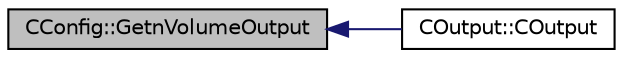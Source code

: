 digraph "CConfig::GetnVolumeOutput"
{
  edge [fontname="Helvetica",fontsize="10",labelfontname="Helvetica",labelfontsize="10"];
  node [fontname="Helvetica",fontsize="10",shape=record];
  rankdir="LR";
  Node9783 [label="CConfig::GetnVolumeOutput",height=0.2,width=0.4,color="black", fillcolor="grey75", style="filled", fontcolor="black"];
  Node9783 -> Node9784 [dir="back",color="midnightblue",fontsize="10",style="solid",fontname="Helvetica"];
  Node9784 [label="COutput::COutput",height=0.2,width=0.4,color="black", fillcolor="white", style="filled",URL="$class_c_output.html#afde3302dfdb18e8a1c50e3cab2e668ba",tooltip="Constructor of the class. "];
}
